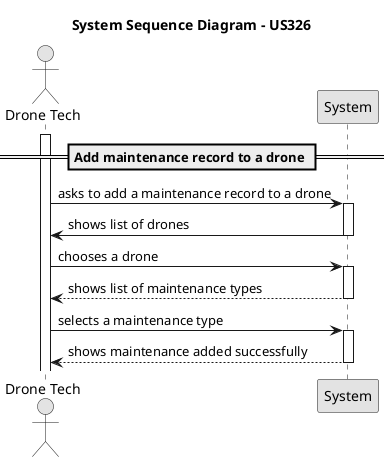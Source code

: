 @startuml
skinparam monochrome true
skinparam packageStyle rectangle
skinparam shadowing false

actor "Drone Tech" as droneTech
participant "System" as system

title System Sequence Diagram - US326

== Add maintenance record to a drone ==
activate droneTech

droneTech -> system : asks to add a maintenance record to a drone
activate system

system -> droneTech : shows list of drones
deactivate system
droneTech -> system : chooses a drone

activate system
system --> droneTech : shows list of maintenance types
deactivate system
droneTech -> system : selects a maintenance type
activate system
system --> droneTech : shows maintenance added successfully
deactivate system


@enduml
